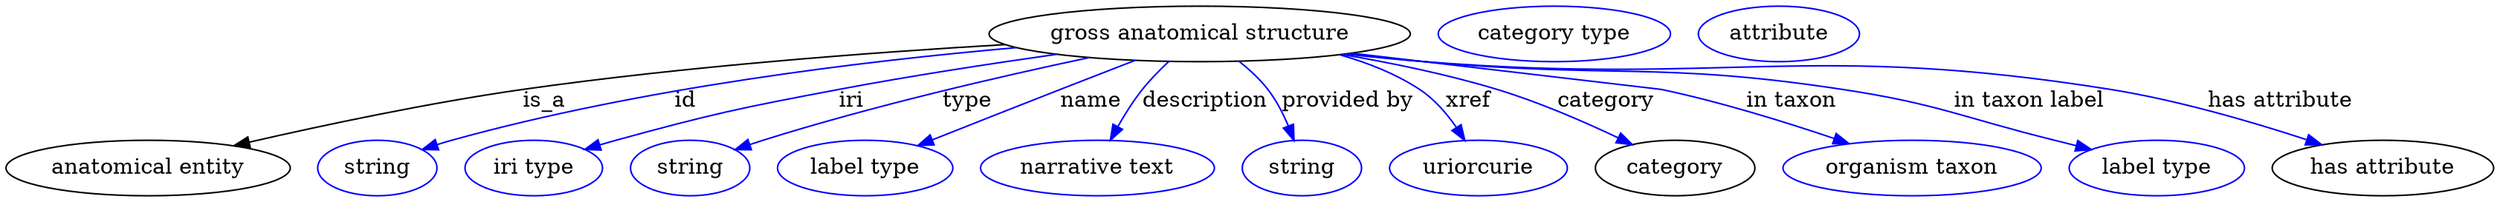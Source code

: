 digraph {
	graph [bb="0,0,1606.1,123"];
	node [label="\N"];
	"gross anatomical structure"	[height=0.5,
		label="gross anatomical structure",
		pos="770.64,105",
		width=3.7733];
	"anatomical entity"	[height=0.5,
		pos="91.642,18",
		width=2.5456];
	"gross anatomical structure" -> "anatomical entity"	[label=is_a,
		lp="347.64,61.5",
		pos="e,147.05,32.487 644.92,98.066 557.35,92.923 438,83.901 333.64,69 273.37,60.394 205.56,45.966 157.09,34.814"];
	id	[color=blue,
		height=0.5,
		label=string,
		pos="239.64,18",
		width=1.0652];
	"gross anatomical structure" -> id	[color=blue,
		label=id,
		lp="438.64,61.5",
		pos="e,268.63,29.99 652.25,96.055 553.36,87.357 409.41,69.867 287.64,36 284.53,35.135 281.34,34.172 278.14,33.155",
		style=solid];
	iri	[color=blue,
		height=0.5,
		label="iri type",
		pos="340.64,18",
		width=1.2277];
	"gross anatomical structure" -> iri	[color=blue,
		label=iri,
		lp="545.64,61.5",
		pos="e,373.94,29.93 678.23,91.802 635.34,85.71 583.75,77.77 537.64,69 473.56,56.813 457.58,53.14 394.64,36 391.06,35.026 387.37,33.97 \
383.67,32.877",
		style=solid];
	type	[color=blue,
		height=0.5,
		label=string,
		pos="441.64,18",
		width=1.0652];
	"gross anatomical structure" -> type	[color=blue,
		label=type,
		lp="620.64,61.5",
		pos="e,470.6,29.898 699.2,89.629 641.75,77.39 559.24,58.275 488.64,36 485.89,35.131 483.06,34.201 480.21,33.24",
		style=solid];
	name	[color=blue,
		height=0.5,
		label="label type",
		pos="554.64,18",
		width=1.5707];
	"gross anatomical structure" -> name	[color=blue,
		label=name,
		lp="700.64,61.5",
		pos="e,588.58,32.539 728.95,87.854 713.74,81.945 696.4,75.191 680.64,69 653.09,58.174 622.19,45.914 597.88,36.244",
		style=solid];
	description	[color=blue,
		height=0.5,
		label="narrative text",
		pos="704.64,18",
		width=2.0943];
	"gross anatomical structure" -> description	[color=blue,
		label=description,
		lp="774.14,61.5",
		pos="e,712.92,35.979 750.76,87.166 744.89,81.694 738.69,75.379 733.64,69 727.82,61.647 722.39,53.001 717.83,44.985",
		style=solid];
	"provided by"	[color=blue,
		height=0.5,
		label=string,
		pos="836.64,18",
		width=1.0652];
	"gross anatomical structure" -> "provided by"	[color=blue,
		label="provided by",
		lp="866.14,61.5",
		pos="e,831.54,35.85 796.3,86.992 802.87,81.78 809.52,75.649 814.64,69 820.08,61.951 824.48,53.351 827.88,45.285",
		style=solid];
	xref	[color=blue,
		height=0.5,
		label=uriorcurie,
		pos="950.64,18",
		width=1.5887];
	"gross anatomical structure" -> xref	[color=blue,
		label=xref,
		lp="944.14,61.5",
		pos="e,941.88,35.81 860.84,91.517 878.95,86.397 897.15,79.178 912.64,69 922.07,62.804 930.09,53.445 936.29,44.493",
		style=solid];
	category	[height=0.5,
		pos="1077.6,18",
		width=1.4263];
	"gross anatomical structure" -> category	[color=blue,
		label=category,
		lp="1033.1,61.5",
		pos="e,1050,33.183 862.5,91.667 894.56,86.205 930.55,78.76 962.64,69 989.62,60.797 1018.7,48.099 1040.9,37.552",
		style=solid];
	"in taxon"	[color=blue,
		height=0.5,
		label="organism taxon",
		pos="1230.6,18",
		width=2.3109];
	"gross anatomical structure" -> "in taxon"	[color=blue,
		label="in taxon",
		lp="1152.6,61.5",
		pos="e,1189.9,33.843 868.9,92.472 955.6,82.299 1068.3,69.066 1068.6,69 1106.7,60.952 1148.7,47.867 1180.4,37.101",
		style=solid];
	"in taxon label"	[color=blue,
		height=0.5,
		label="label type",
		pos="1388.6,18",
		width=1.5707];
	"gross anatomical structure" -> "in taxon label"	[color=blue,
		label="in taxon label",
		lp="1306.1,61.5",
		pos="e,1346.4,29.982 866.12,92.117 882.62,90.261 899.61,88.473 915.64,87 1035.4,75.994 1066.8,87.147 1185.6,69 1247.6,59.55 1261.9,51.145 \
1322.6,36 1327.2,34.862 1332,33.667 1336.7,32.46",
		style=solid];
	"has attribute"	[height=0.5,
		pos="1534.6,18",
		width=1.9859];
	"gross anatomical structure" -> "has attribute"	[color=blue,
		label="has attribute",
		lp="1468.6,61.5",
		pos="e,1495.1,33.156 864.53,91.936 881.52,90.054 899.09,88.305 915.64,87 1112.1,71.516 1164.1,100.14 1358.6,69 1402.2,62.032 1450.2,47.922 \
1485.1,36.463",
		style=solid];
	"named thing_category"	[color=blue,
		height=0.5,
		label="category type",
		pos="999.64,105",
		width=2.0762];
	"organismal entity_has attribute"	[color=blue,
		height=0.5,
		label=attribute,
		pos="1144.6,105",
		width=1.4443];
}
